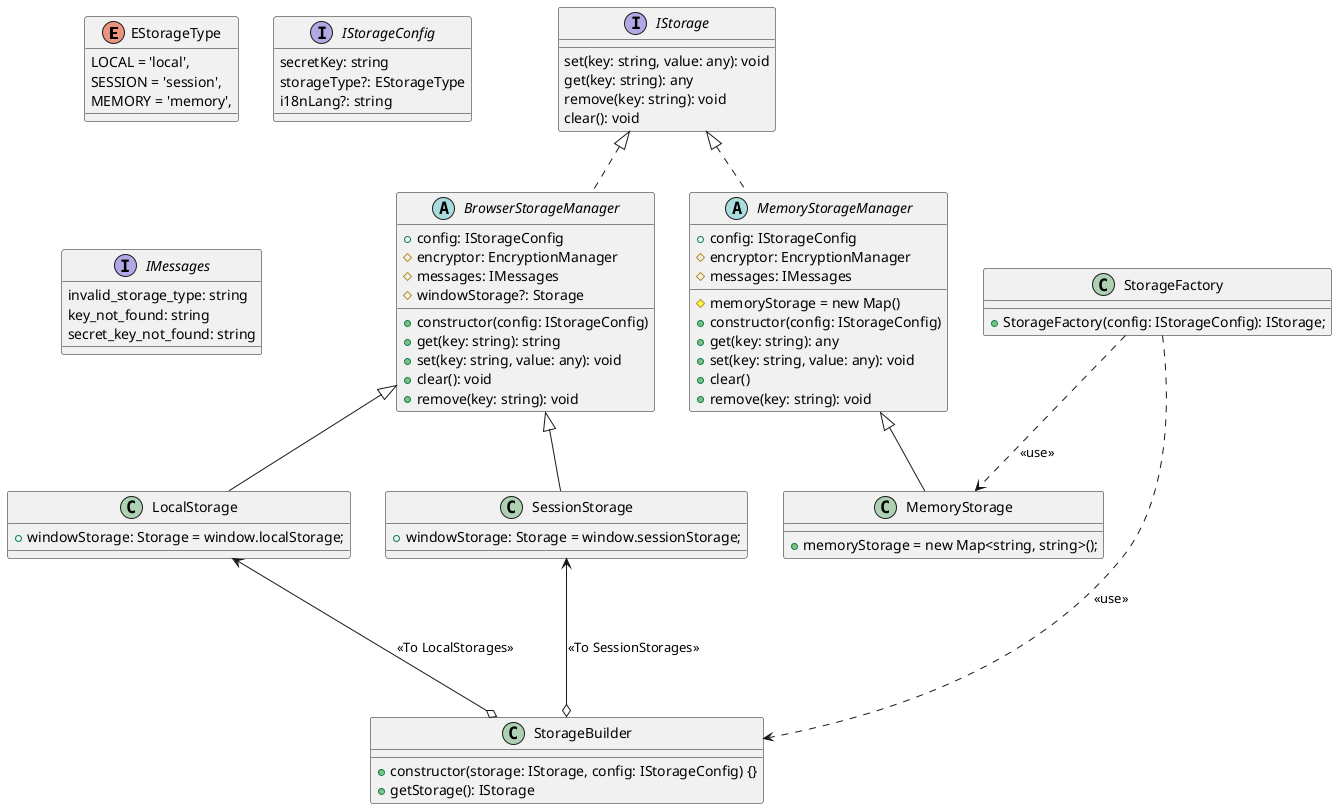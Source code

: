 @startuml StorageModel

enum EStorageType {
  LOCAL = 'local',
  SESSION = 'session',
  MEMORY = 'memory',
}

interface IStorage {
  set(key: string, value: any): void
  get(key: string): any
  remove(key: string): void
  clear(): void
}

interface IStorageConfig {
  secretKey: string
  storageType?: EStorageType
  i18nLang?: string
}

interface IMessages {
  invalid_storage_type: string
  key_not_found: string
  secret_key_not_found: string
}

abstract class BrowserStorageManager implements IStorage {
  + config: IStorageConfig
  # encryptor: EncryptionManager
  # messages: IMessages
  # windowStorage?: Storage

  + constructor(config: IStorageConfig)
  + get(key: string): string
  + set(key: string, value: any): void
  + clear(): void
  + remove(key: string): void
}

abstract class MemoryStorageManager implements IStorage {
  + config: IStorageConfig
  # encryptor: EncryptionManager
  # memoryStorage = new Map()
  # messages: IMessages

  + constructor(config: IStorageConfig)
  + get(key: string): any
  + set(key: string, value: any): void
  + clear()
  + remove(key: string): void
}

class LocalStorage extends BrowserStorageManager {
  + windowStorage: Storage = window.localStorage;
}

class MemoryStorage extends MemoryStorageManager {
  + memoryStorage = new Map<string, string>();
}

class SessionStorage extends BrowserStorageManager {
  + windowStorage: Storage = window.sessionStorage;
}

class StorageFactory {
  + StorageFactory(config: IStorageConfig): IStorage;
}

class StorageBuilder {
  + constructor(storage: IStorage, config: IStorageConfig) {}
  + getStorage(): IStorage
}

LocalStorage <---o StorageBuilder : <<To LocalStorages>>
SessionStorage <---o StorageBuilder : <<To SessionStorages>>

StorageFactory ..> StorageBuilder : <<use>>
StorageFactory ..> MemoryStorage : <<use>>


@enduml
